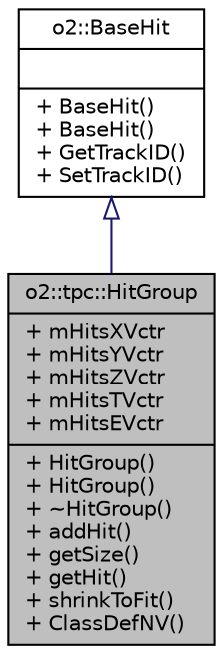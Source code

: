 digraph "o2::tpc::HitGroup"
{
 // INTERACTIVE_SVG=YES
  bgcolor="transparent";
  edge [fontname="Helvetica",fontsize="10",labelfontname="Helvetica",labelfontsize="10"];
  node [fontname="Helvetica",fontsize="10",shape=record];
  Node1 [label="{o2::tpc::HitGroup\n|+ mHitsXVctr\l+ mHitsYVctr\l+ mHitsZVctr\l+ mHitsTVctr\l+ mHitsEVctr\l|+ HitGroup()\l+ HitGroup()\l+ ~HitGroup()\l+ addHit()\l+ getSize()\l+ getHit()\l+ shrinkToFit()\l+ ClassDefNV()\l}",height=0.2,width=0.4,color="black", fillcolor="grey75", style="filled", fontcolor="black"];
  Node2 -> Node1 [dir="back",color="midnightblue",fontsize="10",style="solid",arrowtail="onormal",fontname="Helvetica"];
  Node2 [label="{o2::BaseHit\n||+ BaseHit()\l+ BaseHit()\l+ GetTrackID()\l+ SetTrackID()\l}",height=0.2,width=0.4,color="black",URL="$db/dfe/classo2_1_1BaseHit.html"];
}
